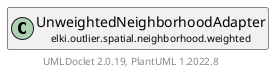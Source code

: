 @startuml
    remove .*\.(Instance|Par|Parameterizer|Factory)$
    set namespaceSeparator none
    hide empty fields
    hide empty methods

    class "<size:14>UnweightedNeighborhoodAdapter.Factory\n<size:10>elki.outlier.spatial.neighborhood.weighted" as elki.outlier.spatial.neighborhood.weighted.UnweightedNeighborhoodAdapter.Factory<O> [[UnweightedNeighborhoodAdapter.Factory.html]] {
        ~inner: Factory<O>
        +Factory(Factory<O>)
        +instantiate(Database, Relation<? extends O>): UnweightedNeighborhoodAdapter
        +getInputTypeRestriction(): TypeInformation
    }

    interface "<size:14>WeightedNeighborSetPredicate.Factory\n<size:10>elki.outlier.spatial.neighborhood.weighted" as elki.outlier.spatial.neighborhood.weighted.WeightedNeighborSetPredicate.Factory<O> [[WeightedNeighborSetPredicate.Factory.html]] {
        {abstract} +instantiate(Database, Relation<? extends O>): WeightedNeighborSetPredicate
        {abstract} +getInputTypeRestriction(): TypeInformation
    }
    class "<size:14>UnweightedNeighborhoodAdapter\n<size:10>elki.outlier.spatial.neighborhood.weighted" as elki.outlier.spatial.neighborhood.weighted.UnweightedNeighborhoodAdapter [[UnweightedNeighborhoodAdapter.html]]
    class "<size:14>UnweightedNeighborhoodAdapter.Factory.Par\n<size:10>elki.outlier.spatial.neighborhood.weighted" as elki.outlier.spatial.neighborhood.weighted.UnweightedNeighborhoodAdapter.Factory.Par<O>

    elki.outlier.spatial.neighborhood.weighted.WeightedNeighborSetPredicate.Factory <|.. elki.outlier.spatial.neighborhood.weighted.UnweightedNeighborhoodAdapter.Factory
    elki.outlier.spatial.neighborhood.weighted.UnweightedNeighborhoodAdapter +-- elki.outlier.spatial.neighborhood.weighted.UnweightedNeighborhoodAdapter.Factory
    elki.outlier.spatial.neighborhood.weighted.UnweightedNeighborhoodAdapter.Factory +-- elki.outlier.spatial.neighborhood.weighted.UnweightedNeighborhoodAdapter.Factory.Par

    center footer UMLDoclet 2.0.19, PlantUML 1.2022.8
@enduml

